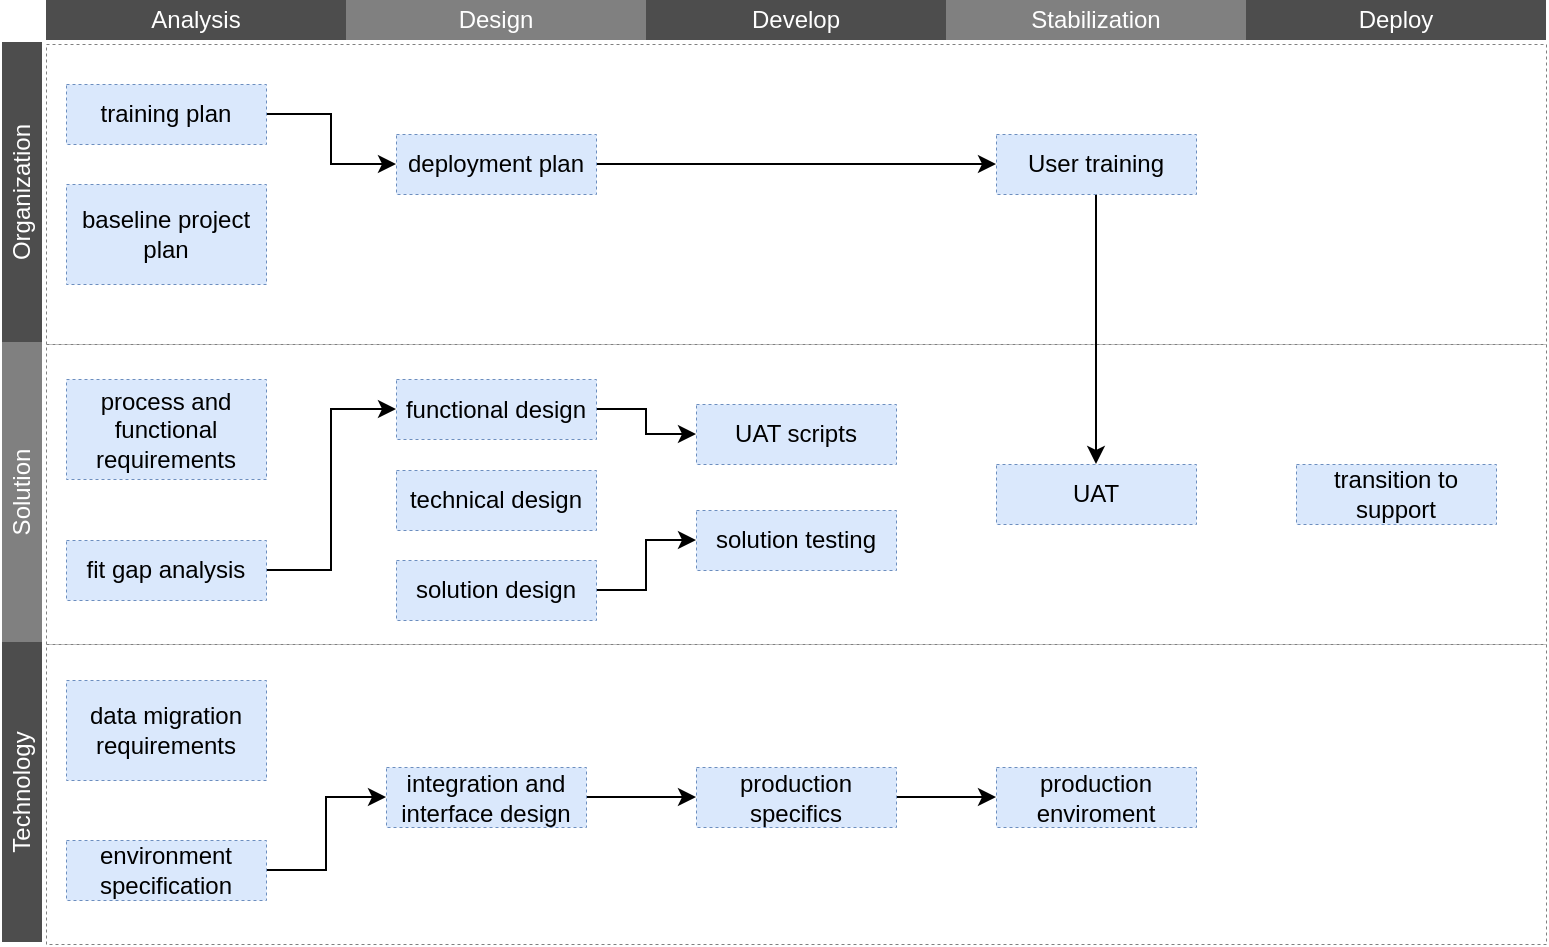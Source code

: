 <mxfile version="21.3.3" type="github">
  <diagram name="Page-1" id="IobceSUeXjaHDAZu3TxS">
    <mxGraphModel dx="3120" dy="1824" grid="1" gridSize="10" guides="1" tooltips="1" connect="1" arrows="1" fold="1" page="1" pageScale="1" pageWidth="850" pageHeight="1100" math="0" shadow="0">
      <root>
        <mxCell id="0" />
        <mxCell id="1" parent="0" />
        <mxCell id="0reksSaN6tQ4lhnS9KTR-1" value="Analysis" style="rounded=0;whiteSpace=wrap;html=1;fillColor=#4D4D4D;strokeColor=none;fontColor=#FFFFFF;" vertex="1" parent="1">
          <mxGeometry x="67" y="100" width="150" height="20" as="geometry" />
        </mxCell>
        <mxCell id="0reksSaN6tQ4lhnS9KTR-2" value="Design" style="rounded=0;whiteSpace=wrap;html=1;fillColor=#808080;strokeColor=none;fontColor=#FFFFFF;" vertex="1" parent="1">
          <mxGeometry x="217" y="100" width="150" height="20" as="geometry" />
        </mxCell>
        <mxCell id="0reksSaN6tQ4lhnS9KTR-3" value="Develop" style="rounded=0;whiteSpace=wrap;html=1;fillColor=#4D4D4D;strokeColor=none;fontColor=#FFFFFF;" vertex="1" parent="1">
          <mxGeometry x="367" y="100" width="150" height="20" as="geometry" />
        </mxCell>
        <mxCell id="0reksSaN6tQ4lhnS9KTR-4" value="Stabilization" style="rounded=0;whiteSpace=wrap;html=1;fillColor=#808080;strokeColor=none;fontColor=#FFFFFF;" vertex="1" parent="1">
          <mxGeometry x="517" y="100" width="150" height="20" as="geometry" />
        </mxCell>
        <mxCell id="0reksSaN6tQ4lhnS9KTR-5" value="Deploy" style="rounded=0;whiteSpace=wrap;html=1;fillColor=#4D4D4D;strokeColor=none;fontColor=#FFFFFF;" vertex="1" parent="1">
          <mxGeometry x="667" y="100" width="150" height="20" as="geometry" />
        </mxCell>
        <mxCell id="0reksSaN6tQ4lhnS9KTR-6" value="Technology" style="rounded=0;whiteSpace=wrap;html=1;fillColor=#4D4D4D;strokeColor=none;fontColor=#FFFFFF;rotation=-90;" vertex="1" parent="1">
          <mxGeometry x="-20" y="486" width="150" height="20" as="geometry" />
        </mxCell>
        <mxCell id="0reksSaN6tQ4lhnS9KTR-7" value="Solution" style="rounded=0;whiteSpace=wrap;html=1;fillColor=#808080;strokeColor=none;fontColor=#FFFFFF;rotation=-90;" vertex="1" parent="1">
          <mxGeometry x="-20" y="336" width="150" height="20" as="geometry" />
        </mxCell>
        <mxCell id="0reksSaN6tQ4lhnS9KTR-8" value="Organization" style="rounded=0;whiteSpace=wrap;html=1;fillColor=#4D4D4D;strokeColor=none;fontColor=#FFFFFF;rotation=-90;" vertex="1" parent="1">
          <mxGeometry x="-20" y="186" width="150" height="20" as="geometry" />
        </mxCell>
        <mxCell id="0reksSaN6tQ4lhnS9KTR-9" value="" style="rounded=0;whiteSpace=wrap;html=1;dashed=1;strokeColor=#808080;strokeWidth=0.5;" vertex="1" parent="1">
          <mxGeometry x="67" y="122" width="750" height="150" as="geometry" />
        </mxCell>
        <mxCell id="0reksSaN6tQ4lhnS9KTR-10" value="" style="rounded=0;whiteSpace=wrap;html=1;dashed=1;strokeColor=#808080;strokeWidth=0.5;" vertex="1" parent="1">
          <mxGeometry x="67" y="272" width="750" height="150" as="geometry" />
        </mxCell>
        <mxCell id="0reksSaN6tQ4lhnS9KTR-11" value="" style="rounded=0;whiteSpace=wrap;html=1;dashed=1;strokeColor=#808080;strokeWidth=0.5;" vertex="1" parent="1">
          <mxGeometry x="67" y="422" width="750" height="150" as="geometry" />
        </mxCell>
        <mxCell id="0reksSaN6tQ4lhnS9KTR-12" style="edgeStyle=orthogonalEdgeStyle;rounded=0;orthogonalLoop=1;jettySize=auto;html=1;exitX=1;exitY=0.5;exitDx=0;exitDy=0;fontColor=#FFFFFF;" edge="1" parent="1" source="0reksSaN6tQ4lhnS9KTR-13" target="0reksSaN6tQ4lhnS9KTR-16">
          <mxGeometry relative="1" as="geometry" />
        </mxCell>
        <mxCell id="0reksSaN6tQ4lhnS9KTR-13" value="training plan" style="rounded=0;whiteSpace=wrap;html=1;dashed=1;strokeColor=#6c8ebf;strokeWidth=0.5;fillColor=#dae8fc;" vertex="1" parent="1">
          <mxGeometry x="77" y="142" width="100" height="30" as="geometry" />
        </mxCell>
        <mxCell id="0reksSaN6tQ4lhnS9KTR-14" value="baseline project plan" style="rounded=0;whiteSpace=wrap;html=1;dashed=1;strokeColor=#6c8ebf;strokeWidth=0.5;fillColor=#dae8fc;" vertex="1" parent="1">
          <mxGeometry x="77" y="192" width="100" height="50" as="geometry" />
        </mxCell>
        <mxCell id="0reksSaN6tQ4lhnS9KTR-15" style="edgeStyle=orthogonalEdgeStyle;rounded=0;orthogonalLoop=1;jettySize=auto;html=1;exitX=1;exitY=0.5;exitDx=0;exitDy=0;fontColor=#FFFFFF;" edge="1" parent="1" source="0reksSaN6tQ4lhnS9KTR-16" target="0reksSaN6tQ4lhnS9KTR-36">
          <mxGeometry relative="1" as="geometry" />
        </mxCell>
        <mxCell id="0reksSaN6tQ4lhnS9KTR-16" value="deployment plan" style="rounded=0;whiteSpace=wrap;html=1;dashed=1;strokeColor=#6c8ebf;strokeWidth=0.5;fillColor=#dae8fc;" vertex="1" parent="1">
          <mxGeometry x="242" y="167" width="100" height="30" as="geometry" />
        </mxCell>
        <mxCell id="0reksSaN6tQ4lhnS9KTR-17" value="process and functional requirements" style="rounded=0;whiteSpace=wrap;html=1;dashed=1;strokeColor=#6c8ebf;strokeWidth=0.5;fillColor=#dae8fc;" vertex="1" parent="1">
          <mxGeometry x="77" y="289.5" width="100" height="50" as="geometry" />
        </mxCell>
        <mxCell id="0reksSaN6tQ4lhnS9KTR-18" style="edgeStyle=orthogonalEdgeStyle;rounded=0;orthogonalLoop=1;jettySize=auto;html=1;exitX=1;exitY=0.5;exitDx=0;exitDy=0;entryX=0;entryY=0.5;entryDx=0;entryDy=0;fontColor=#FFFFFF;" edge="1" parent="1" source="0reksSaN6tQ4lhnS9KTR-19" target="0reksSaN6tQ4lhnS9KTR-21">
          <mxGeometry relative="1" as="geometry" />
        </mxCell>
        <mxCell id="0reksSaN6tQ4lhnS9KTR-19" value="fit gap analysis" style="rounded=0;whiteSpace=wrap;html=1;dashed=1;strokeColor=#6c8ebf;strokeWidth=0.5;fillColor=#dae8fc;" vertex="1" parent="1">
          <mxGeometry x="77" y="370" width="100" height="30" as="geometry" />
        </mxCell>
        <mxCell id="0reksSaN6tQ4lhnS9KTR-20" style="edgeStyle=orthogonalEdgeStyle;rounded=0;orthogonalLoop=1;jettySize=auto;html=1;exitX=1;exitY=0.5;exitDx=0;exitDy=0;entryX=0;entryY=0.5;entryDx=0;entryDy=0;fontColor=#FFFFFF;" edge="1" parent="1" source="0reksSaN6tQ4lhnS9KTR-21" target="0reksSaN6tQ4lhnS9KTR-30">
          <mxGeometry relative="1" as="geometry" />
        </mxCell>
        <mxCell id="0reksSaN6tQ4lhnS9KTR-21" value="functional design" style="rounded=0;whiteSpace=wrap;html=1;dashed=1;strokeColor=#6c8ebf;strokeWidth=0.5;fillColor=#dae8fc;" vertex="1" parent="1">
          <mxGeometry x="242" y="289.5" width="100" height="30" as="geometry" />
        </mxCell>
        <mxCell id="0reksSaN6tQ4lhnS9KTR-22" value="technical design" style="rounded=0;whiteSpace=wrap;html=1;dashed=1;strokeColor=#6c8ebf;strokeWidth=0.5;fillColor=#dae8fc;" vertex="1" parent="1">
          <mxGeometry x="242" y="335" width="100" height="30" as="geometry" />
        </mxCell>
        <mxCell id="0reksSaN6tQ4lhnS9KTR-23" style="edgeStyle=orthogonalEdgeStyle;rounded=0;orthogonalLoop=1;jettySize=auto;html=1;exitX=1;exitY=0.5;exitDx=0;exitDy=0;entryX=0;entryY=0.5;entryDx=0;entryDy=0;fontColor=#FFFFFF;" edge="1" parent="1" source="0reksSaN6tQ4lhnS9KTR-24" target="0reksSaN6tQ4lhnS9KTR-31">
          <mxGeometry relative="1" as="geometry" />
        </mxCell>
        <mxCell id="0reksSaN6tQ4lhnS9KTR-24" value="solution design" style="rounded=0;whiteSpace=wrap;html=1;dashed=1;strokeColor=#6c8ebf;strokeWidth=0.5;fillColor=#dae8fc;" vertex="1" parent="1">
          <mxGeometry x="242" y="380" width="100" height="30" as="geometry" />
        </mxCell>
        <mxCell id="0reksSaN6tQ4lhnS9KTR-25" value="data migration requirements" style="rounded=0;whiteSpace=wrap;html=1;dashed=1;strokeColor=#6c8ebf;strokeWidth=0.5;fillColor=#dae8fc;" vertex="1" parent="1">
          <mxGeometry x="77" y="440" width="100" height="50" as="geometry" />
        </mxCell>
        <mxCell id="0reksSaN6tQ4lhnS9KTR-26" style="edgeStyle=orthogonalEdgeStyle;rounded=0;orthogonalLoop=1;jettySize=auto;html=1;exitX=1;exitY=0.5;exitDx=0;exitDy=0;entryX=0;entryY=0.5;entryDx=0;entryDy=0;fontColor=#FFFFFF;" edge="1" parent="1" source="0reksSaN6tQ4lhnS9KTR-27" target="0reksSaN6tQ4lhnS9KTR-29">
          <mxGeometry relative="1" as="geometry" />
        </mxCell>
        <mxCell id="0reksSaN6tQ4lhnS9KTR-27" value="environment specification" style="rounded=0;whiteSpace=wrap;html=1;dashed=1;strokeColor=#6c8ebf;strokeWidth=0.5;fillColor=#dae8fc;" vertex="1" parent="1">
          <mxGeometry x="77" y="520" width="100" height="30" as="geometry" />
        </mxCell>
        <mxCell id="0reksSaN6tQ4lhnS9KTR-28" style="edgeStyle=orthogonalEdgeStyle;rounded=0;orthogonalLoop=1;jettySize=auto;html=1;exitX=1;exitY=0.5;exitDx=0;exitDy=0;fontColor=#FFFFFF;" edge="1" parent="1" source="0reksSaN6tQ4lhnS9KTR-29" target="0reksSaN6tQ4lhnS9KTR-33">
          <mxGeometry relative="1" as="geometry" />
        </mxCell>
        <mxCell id="0reksSaN6tQ4lhnS9KTR-29" value="integration and interface design" style="rounded=0;whiteSpace=wrap;html=1;dashed=1;strokeColor=#6c8ebf;strokeWidth=0.5;fillColor=#dae8fc;" vertex="1" parent="1">
          <mxGeometry x="237" y="483.5" width="100" height="30" as="geometry" />
        </mxCell>
        <mxCell id="0reksSaN6tQ4lhnS9KTR-30" value="UAT scripts" style="rounded=0;whiteSpace=wrap;html=1;dashed=1;strokeColor=#6c8ebf;strokeWidth=0.5;fillColor=#dae8fc;" vertex="1" parent="1">
          <mxGeometry x="392" y="302" width="100" height="30" as="geometry" />
        </mxCell>
        <mxCell id="0reksSaN6tQ4lhnS9KTR-31" value="solution testing" style="rounded=0;whiteSpace=wrap;html=1;dashed=1;strokeColor=#6c8ebf;strokeWidth=0.5;fillColor=#dae8fc;" vertex="1" parent="1">
          <mxGeometry x="392" y="355" width="100" height="30" as="geometry" />
        </mxCell>
        <mxCell id="0reksSaN6tQ4lhnS9KTR-32" style="edgeStyle=orthogonalEdgeStyle;rounded=0;orthogonalLoop=1;jettySize=auto;html=1;exitX=1;exitY=0.5;exitDx=0;exitDy=0;fontColor=#FFFFFF;" edge="1" parent="1" source="0reksSaN6tQ4lhnS9KTR-33" target="0reksSaN6tQ4lhnS9KTR-34">
          <mxGeometry relative="1" as="geometry" />
        </mxCell>
        <mxCell id="0reksSaN6tQ4lhnS9KTR-33" value="production specifics" style="rounded=0;whiteSpace=wrap;html=1;dashed=1;strokeColor=#6c8ebf;strokeWidth=0.5;fillColor=#dae8fc;" vertex="1" parent="1">
          <mxGeometry x="392" y="483.5" width="100" height="30" as="geometry" />
        </mxCell>
        <mxCell id="0reksSaN6tQ4lhnS9KTR-34" value="production enviroment" style="rounded=0;whiteSpace=wrap;html=1;dashed=1;strokeColor=#6c8ebf;strokeWidth=0.5;fillColor=#dae8fc;" vertex="1" parent="1">
          <mxGeometry x="542" y="483.5" width="100" height="30" as="geometry" />
        </mxCell>
        <mxCell id="0reksSaN6tQ4lhnS9KTR-35" style="edgeStyle=orthogonalEdgeStyle;rounded=0;orthogonalLoop=1;jettySize=auto;html=1;exitX=0.5;exitY=1;exitDx=0;exitDy=0;fontColor=#FFFFFF;" edge="1" parent="1" source="0reksSaN6tQ4lhnS9KTR-36" target="0reksSaN6tQ4lhnS9KTR-37">
          <mxGeometry relative="1" as="geometry" />
        </mxCell>
        <mxCell id="0reksSaN6tQ4lhnS9KTR-36" value="User training" style="rounded=0;whiteSpace=wrap;html=1;dashed=1;strokeColor=#6c8ebf;strokeWidth=0.5;fillColor=#dae8fc;" vertex="1" parent="1">
          <mxGeometry x="542" y="167" width="100" height="30" as="geometry" />
        </mxCell>
        <mxCell id="0reksSaN6tQ4lhnS9KTR-37" value="UAT" style="rounded=0;whiteSpace=wrap;html=1;dashed=1;strokeColor=#6c8ebf;strokeWidth=0.5;fillColor=#dae8fc;" vertex="1" parent="1">
          <mxGeometry x="542" y="332" width="100" height="30" as="geometry" />
        </mxCell>
        <mxCell id="0reksSaN6tQ4lhnS9KTR-38" value="transition to support" style="rounded=0;whiteSpace=wrap;html=1;dashed=1;strokeColor=#6c8ebf;strokeWidth=0.5;fillColor=#dae8fc;" vertex="1" parent="1">
          <mxGeometry x="692" y="332" width="100" height="30" as="geometry" />
        </mxCell>
      </root>
    </mxGraphModel>
  </diagram>
</mxfile>
